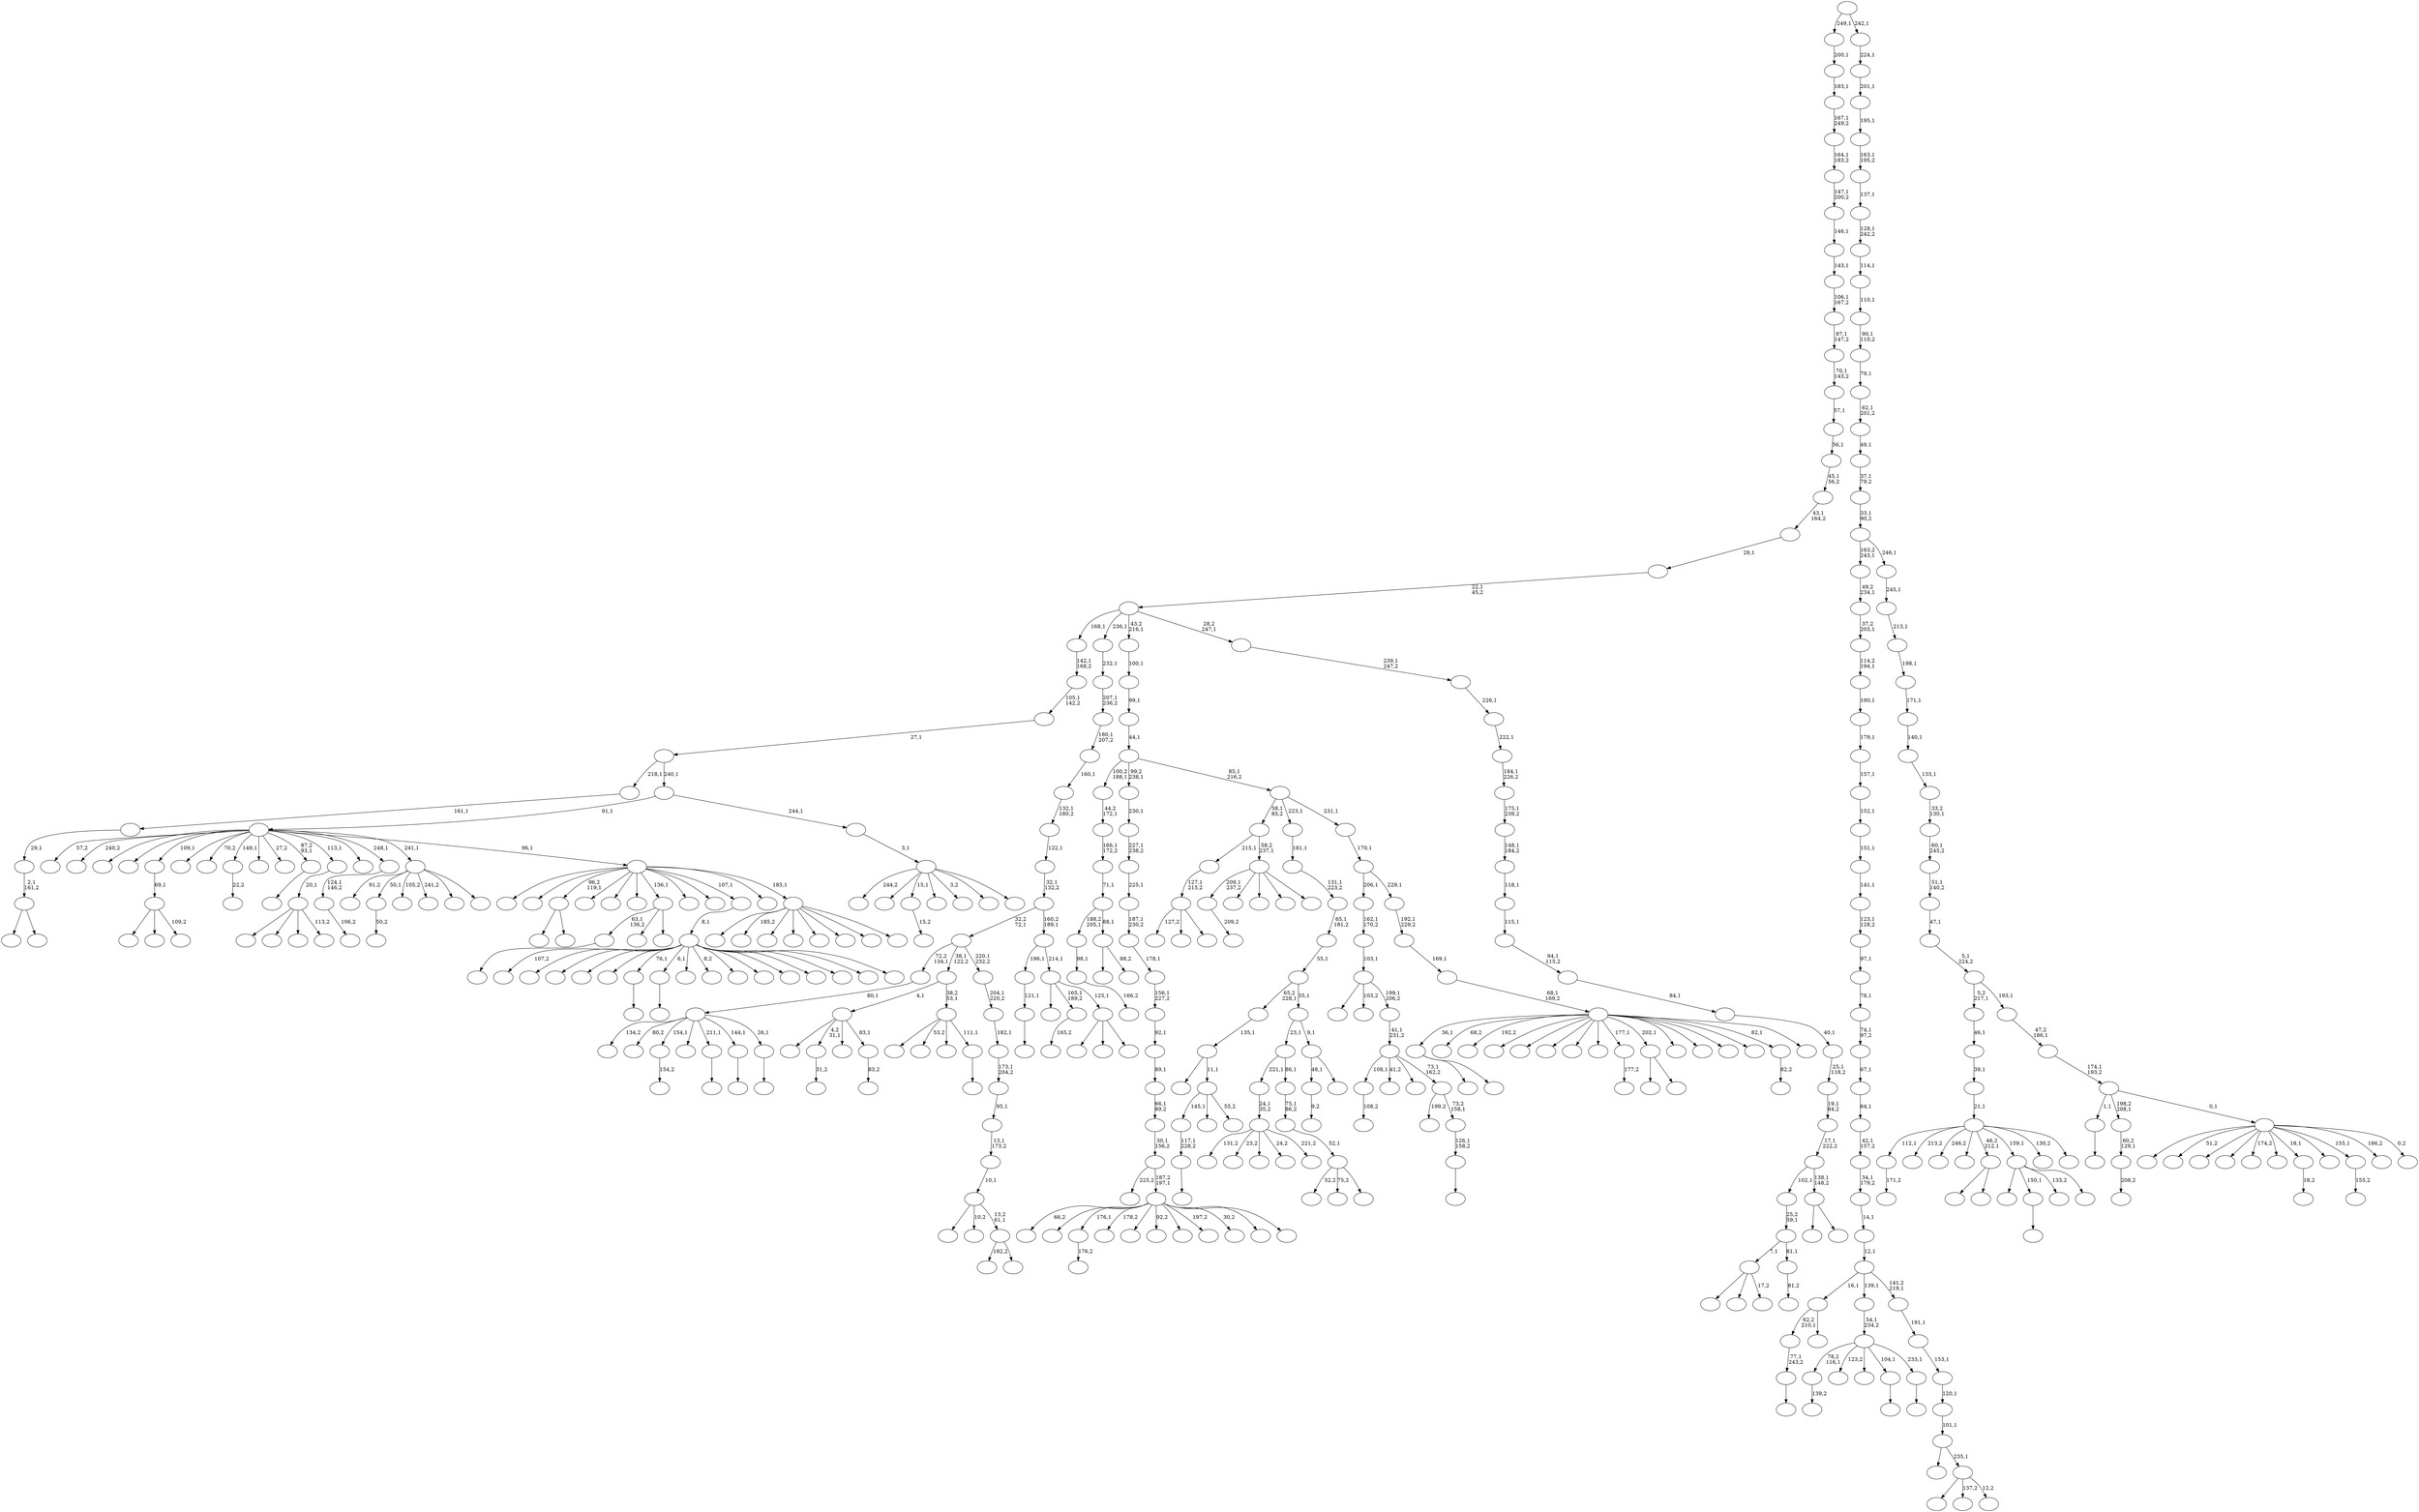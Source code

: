 digraph T {
	450 [label=""]
	449 [label=""]
	448 [label=""]
	447 [label=""]
	446 [label=""]
	445 [label=""]
	444 [label=""]
	443 [label=""]
	442 [label=""]
	441 [label=""]
	440 [label=""]
	439 [label=""]
	438 [label=""]
	437 [label=""]
	436 [label=""]
	435 [label=""]
	434 [label=""]
	433 [label=""]
	432 [label=""]
	431 [label=""]
	430 [label=""]
	429 [label=""]
	428 [label=""]
	427 [label=""]
	426 [label=""]
	425 [label=""]
	424 [label=""]
	423 [label=""]
	422 [label=""]
	421 [label=""]
	420 [label=""]
	419 [label=""]
	418 [label=""]
	417 [label=""]
	416 [label=""]
	415 [label=""]
	414 [label=""]
	413 [label=""]
	412 [label=""]
	411 [label=""]
	410 [label=""]
	409 [label=""]
	408 [label=""]
	407 [label=""]
	406 [label=""]
	405 [label=""]
	404 [label=""]
	403 [label=""]
	402 [label=""]
	401 [label=""]
	400 [label=""]
	399 [label=""]
	398 [label=""]
	397 [label=""]
	396 [label=""]
	395 [label=""]
	394 [label=""]
	393 [label=""]
	392 [label=""]
	391 [label=""]
	390 [label=""]
	389 [label=""]
	388 [label=""]
	387 [label=""]
	386 [label=""]
	385 [label=""]
	384 [label=""]
	383 [label=""]
	382 [label=""]
	381 [label=""]
	380 [label=""]
	379 [label=""]
	378 [label=""]
	377 [label=""]
	376 [label=""]
	375 [label=""]
	374 [label=""]
	373 [label=""]
	372 [label=""]
	371 [label=""]
	370 [label=""]
	369 [label=""]
	368 [label=""]
	367 [label=""]
	366 [label=""]
	365 [label=""]
	364 [label=""]
	363 [label=""]
	362 [label=""]
	361 [label=""]
	360 [label=""]
	359 [label=""]
	358 [label=""]
	357 [label=""]
	356 [label=""]
	355 [label=""]
	354 [label=""]
	353 [label=""]
	352 [label=""]
	351 [label=""]
	350 [label=""]
	349 [label=""]
	348 [label=""]
	347 [label=""]
	346 [label=""]
	345 [label=""]
	344 [label=""]
	343 [label=""]
	342 [label=""]
	341 [label=""]
	340 [label=""]
	339 [label=""]
	338 [label=""]
	337 [label=""]
	336 [label=""]
	335 [label=""]
	334 [label=""]
	333 [label=""]
	332 [label=""]
	331 [label=""]
	330 [label=""]
	329 [label=""]
	328 [label=""]
	327 [label=""]
	326 [label=""]
	325 [label=""]
	324 [label=""]
	323 [label=""]
	322 [label=""]
	321 [label=""]
	320 [label=""]
	319 [label=""]
	318 [label=""]
	317 [label=""]
	316 [label=""]
	315 [label=""]
	314 [label=""]
	313 [label=""]
	312 [label=""]
	311 [label=""]
	310 [label=""]
	309 [label=""]
	308 [label=""]
	307 [label=""]
	306 [label=""]
	305 [label=""]
	304 [label=""]
	303 [label=""]
	302 [label=""]
	301 [label=""]
	300 [label=""]
	299 [label=""]
	298 [label=""]
	297 [label=""]
	296 [label=""]
	295 [label=""]
	294 [label=""]
	293 [label=""]
	292 [label=""]
	291 [label=""]
	290 [label=""]
	289 [label=""]
	288 [label=""]
	287 [label=""]
	286 [label=""]
	285 [label=""]
	284 [label=""]
	283 [label=""]
	282 [label=""]
	281 [label=""]
	280 [label=""]
	279 [label=""]
	278 [label=""]
	277 [label=""]
	276 [label=""]
	275 [label=""]
	274 [label=""]
	273 [label=""]
	272 [label=""]
	271 [label=""]
	270 [label=""]
	269 [label=""]
	268 [label=""]
	267 [label=""]
	266 [label=""]
	265 [label=""]
	264 [label=""]
	263 [label=""]
	262 [label=""]
	261 [label=""]
	260 [label=""]
	259 [label=""]
	258 [label=""]
	257 [label=""]
	256 [label=""]
	255 [label=""]
	254 [label=""]
	253 [label=""]
	252 [label=""]
	251 [label=""]
	250 [label=""]
	249 [label=""]
	248 [label=""]
	247 [label=""]
	246 [label=""]
	245 [label=""]
	244 [label=""]
	243 [label=""]
	242 [label=""]
	241 [label=""]
	240 [label=""]
	239 [label=""]
	238 [label=""]
	237 [label=""]
	236 [label=""]
	235 [label=""]
	234 [label=""]
	233 [label=""]
	232 [label=""]
	231 [label=""]
	230 [label=""]
	229 [label=""]
	228 [label=""]
	227 [label=""]
	226 [label=""]
	225 [label=""]
	224 [label=""]
	223 [label=""]
	222 [label=""]
	221 [label=""]
	220 [label=""]
	219 [label=""]
	218 [label=""]
	217 [label=""]
	216 [label=""]
	215 [label=""]
	214 [label=""]
	213 [label=""]
	212 [label=""]
	211 [label=""]
	210 [label=""]
	209 [label=""]
	208 [label=""]
	207 [label=""]
	206 [label=""]
	205 [label=""]
	204 [label=""]
	203 [label=""]
	202 [label=""]
	201 [label=""]
	200 [label=""]
	199 [label=""]
	198 [label=""]
	197 [label=""]
	196 [label=""]
	195 [label=""]
	194 [label=""]
	193 [label=""]
	192 [label=""]
	191 [label=""]
	190 [label=""]
	189 [label=""]
	188 [label=""]
	187 [label=""]
	186 [label=""]
	185 [label=""]
	184 [label=""]
	183 [label=""]
	182 [label=""]
	181 [label=""]
	180 [label=""]
	179 [label=""]
	178 [label=""]
	177 [label=""]
	176 [label=""]
	175 [label=""]
	174 [label=""]
	173 [label=""]
	172 [label=""]
	171 [label=""]
	170 [label=""]
	169 [label=""]
	168 [label=""]
	167 [label=""]
	166 [label=""]
	165 [label=""]
	164 [label=""]
	163 [label=""]
	162 [label=""]
	161 [label=""]
	160 [label=""]
	159 [label=""]
	158 [label=""]
	157 [label=""]
	156 [label=""]
	155 [label=""]
	154 [label=""]
	153 [label=""]
	152 [label=""]
	151 [label=""]
	150 [label=""]
	149 [label=""]
	148 [label=""]
	147 [label=""]
	146 [label=""]
	145 [label=""]
	144 [label=""]
	143 [label=""]
	142 [label=""]
	141 [label=""]
	140 [label=""]
	139 [label=""]
	138 [label=""]
	137 [label=""]
	136 [label=""]
	135 [label=""]
	134 [label=""]
	133 [label=""]
	132 [label=""]
	131 [label=""]
	130 [label=""]
	129 [label=""]
	128 [label=""]
	127 [label=""]
	126 [label=""]
	125 [label=""]
	124 [label=""]
	123 [label=""]
	122 [label=""]
	121 [label=""]
	120 [label=""]
	119 [label=""]
	118 [label=""]
	117 [label=""]
	116 [label=""]
	115 [label=""]
	114 [label=""]
	113 [label=""]
	112 [label=""]
	111 [label=""]
	110 [label=""]
	109 [label=""]
	108 [label=""]
	107 [label=""]
	106 [label=""]
	105 [label=""]
	104 [label=""]
	103 [label=""]
	102 [label=""]
	101 [label=""]
	100 [label=""]
	99 [label=""]
	98 [label=""]
	97 [label=""]
	96 [label=""]
	95 [label=""]
	94 [label=""]
	93 [label=""]
	92 [label=""]
	91 [label=""]
	90 [label=""]
	89 [label=""]
	88 [label=""]
	87 [label=""]
	86 [label=""]
	85 [label=""]
	84 [label=""]
	83 [label=""]
	82 [label=""]
	81 [label=""]
	80 [label=""]
	79 [label=""]
	78 [label=""]
	77 [label=""]
	76 [label=""]
	75 [label=""]
	74 [label=""]
	73 [label=""]
	72 [label=""]
	71 [label=""]
	70 [label=""]
	69 [label=""]
	68 [label=""]
	67 [label=""]
	66 [label=""]
	65 [label=""]
	64 [label=""]
	63 [label=""]
	62 [label=""]
	61 [label=""]
	60 [label=""]
	59 [label=""]
	58 [label=""]
	57 [label=""]
	56 [label=""]
	55 [label=""]
	54 [label=""]
	53 [label=""]
	52 [label=""]
	51 [label=""]
	50 [label=""]
	49 [label=""]
	48 [label=""]
	47 [label=""]
	46 [label=""]
	45 [label=""]
	44 [label=""]
	43 [label=""]
	42 [label=""]
	41 [label=""]
	40 [label=""]
	39 [label=""]
	38 [label=""]
	37 [label=""]
	36 [label=""]
	35 [label=""]
	34 [label=""]
	33 [label=""]
	32 [label=""]
	31 [label=""]
	30 [label=""]
	29 [label=""]
	28 [label=""]
	27 [label=""]
	26 [label=""]
	25 [label=""]
	24 [label=""]
	23 [label=""]
	22 [label=""]
	21 [label=""]
	20 [label=""]
	19 [label=""]
	18 [label=""]
	17 [label=""]
	16 [label=""]
	15 [label=""]
	14 [label=""]
	13 [label=""]
	12 [label=""]
	11 [label=""]
	10 [label=""]
	9 [label=""]
	8 [label=""]
	7 [label=""]
	6 [label=""]
	5 [label=""]
	4 [label=""]
	3 [label=""]
	2 [label=""]
	1 [label=""]
	0 [label=""]
	442 -> 443 [label=""]
	441 -> 442 [label="117,1\n228,2"]
	435 -> 436 [label="171,2"]
	428 -> 429 [label=""]
	424 -> 425 [label=""]
	420 -> 427 [label=""]
	420 -> 421 [label=""]
	416 -> 417 [label=""]
	415 -> 416 [label="77,1\n243,2"]
	407 -> 439 [label=""]
	407 -> 408 [label=""]
	405 -> 406 [label="50,2"]
	401 -> 402 [label="209,2"]
	392 -> 393 [label=""]
	389 -> 390 [label="139,2"]
	385 -> 386 [label="154,2"]
	383 -> 432 [label=""]
	383 -> 384 [label=""]
	382 -> 383 [label="2,1\n161,2"]
	381 -> 382 [label="29,1"]
	380 -> 381 [label="161,1"]
	373 -> 374 [label="176,2"]
	371 -> 372 [label=""]
	370 -> 371 [label="121,1"]
	362 -> 412 [label=""]
	362 -> 363 [label=""]
	360 -> 361 [label="166,2"]
	359 -> 360 [label="98,1"]
	355 -> 356 [label=""]
	353 -> 415 [label="62,2\n210,1"]
	353 -> 354 [label=""]
	351 -> 352 [label="18,2"]
	333 -> 378 [label=""]
	333 -> 347 [label=""]
	333 -> 334 [label="109,2"]
	332 -> 333 [label="69,1"]
	330 -> 331 [label=""]
	324 -> 441 [label="145,1"]
	324 -> 364 [label=""]
	324 -> 325 [label="55,2"]
	323 -> 423 [label=""]
	323 -> 324 [label="11,1"]
	322 -> 323 [label="135,1"]
	320 -> 321 [label=""]
	312 -> 313 [label="31,2"]
	310 -> 311 [label="15,2"]
	303 -> 304 [label="22,2"]
	299 -> 422 [label="127,2"]
	299 -> 335 [label=""]
	299 -> 300 [label=""]
	298 -> 299 [label="127,1\n215,2"]
	293 -> 358 [label=""]
	293 -> 294 [label="88,2"]
	292 -> 359 [label="188,2\n205,1"]
	292 -> 293 [label="88,1"]
	291 -> 292 [label="71,1"]
	290 -> 291 [label="166,1\n172,2"]
	289 -> 290 [label="44,2\n172,1"]
	278 -> 279 [label=""]
	276 -> 430 [label="131,2"]
	276 -> 343 [label="23,2"]
	276 -> 306 [label=""]
	276 -> 281 [label="24,2"]
	276 -> 277 [label="221,2"]
	275 -> 276 [label="24,1\n35,2"]
	273 -> 340 [label=""]
	273 -> 328 [label=""]
	273 -> 274 [label="17,2"]
	271 -> 392 [label="63,1\n136,2"]
	271 -> 283 [label=""]
	271 -> 272 [label=""]
	268 -> 269 [label="177,2"]
	266 -> 267 [label="165,2"]
	263 -> 339 [label=""]
	263 -> 264 [label=""]
	259 -> 447 [label=""]
	259 -> 424 [label="150,1"]
	259 -> 342 [label="133,2"]
	259 -> 260 [label=""]
	256 -> 257 [label="9,2"]
	253 -> 254 [label="208,2"]
	252 -> 253 [label="60,2\n129,1"]
	250 -> 251 [label=""]
	249 -> 411 [label="134,2"]
	249 -> 409 [label="80,2"]
	249 -> 385 [label="154,1"]
	249 -> 369 [label=""]
	249 -> 330 [label="211,1"]
	249 -> 278 [label="144,1"]
	249 -> 250 [label="26,1"]
	248 -> 249 [label="80,1"]
	246 -> 247 [label="108,2"]
	241 -> 444 [label="52,2"]
	241 -> 350 [label="75,2"]
	241 -> 242 [label=""]
	240 -> 241 [label="52,1"]
	239 -> 240 [label="75,1\n86,2"]
	238 -> 275 [label="221,1"]
	238 -> 239 [label="86,1"]
	234 -> 235 [label=""]
	232 -> 233 [label="155,2"]
	225 -> 226 [label="83,2"]
	224 -> 446 [label=""]
	224 -> 312 [label="4,2\n31,1"]
	224 -> 296 [label=""]
	224 -> 225 [label="83,1"]
	220 -> 410 [label="66,2"]
	220 -> 387 [label=""]
	220 -> 373 [label="176,1"]
	220 -> 368 [label="178,2"]
	220 -> 366 [label=""]
	220 -> 348 [label="92,2"]
	220 -> 346 [label=""]
	220 -> 319 [label="197,2"]
	220 -> 270 [label="30,2"]
	220 -> 229 [label=""]
	220 -> 221 [label=""]
	219 -> 341 [label="225,2"]
	219 -> 220 [label="187,2\n197,1"]
	218 -> 219 [label="30,1\n156,2"]
	217 -> 218 [label="66,1\n89,2"]
	216 -> 217 [label="89,1"]
	215 -> 216 [label="92,1"]
	214 -> 215 [label="156,1\n227,2"]
	213 -> 214 [label="178,1"]
	212 -> 213 [label="187,1\n230,2"]
	211 -> 212 [label="225,1"]
	210 -> 211 [label="227,1\n238,2"]
	209 -> 210 [label="230,1"]
	205 -> 419 [label=""]
	205 -> 315 [label=""]
	205 -> 297 [label=""]
	205 -> 206 [label="113,2"]
	204 -> 205 [label="20,1"]
	199 -> 437 [label="107,2"]
	199 -> 433 [label=""]
	199 -> 426 [label=""]
	199 -> 395 [label=""]
	199 -> 379 [label=""]
	199 -> 355 [label="76,1"]
	199 -> 320 [label="6,1"]
	199 -> 316 [label=""]
	199 -> 302 [label="8,2"]
	199 -> 301 [label=""]
	199 -> 286 [label=""]
	199 -> 258 [label=""]
	199 -> 228 [label=""]
	199 -> 202 [label=""]
	199 -> 201 [label=""]
	199 -> 200 [label=""]
	198 -> 199 [label="8,1"]
	194 -> 195 [label="106,2"]
	193 -> 194 [label="124,1\n146,2"]
	189 -> 440 [label="91,2"]
	189 -> 405 [label="50,1"]
	189 -> 388 [label="105,2"]
	189 -> 344 [label="241,2"]
	189 -> 284 [label=""]
	189 -> 190 [label=""]
	183 -> 184 [label=""]
	181 -> 435 [label="112,1"]
	181 -> 394 [label="213,2"]
	181 -> 377 [label="246,2"]
	181 -> 375 [label=""]
	181 -> 362 [label="46,2\n212,1"]
	181 -> 259 [label="159,1"]
	181 -> 243 [label="130,2"]
	181 -> 182 [label=""]
	180 -> 181 [label="21,1"]
	179 -> 180 [label="39,1"]
	178 -> 179 [label="46,1"]
	175 -> 176 [label=""]
	174 -> 285 [label=""]
	174 -> 280 [label="53,2"]
	174 -> 192 [label=""]
	174 -> 175 [label="111,1"]
	173 -> 224 [label="4,1"]
	173 -> 174 [label="38,2\n53,1"]
	171 -> 172 [label=""]
	170 -> 389 [label="78,2\n116,1"]
	170 -> 337 [label="123,2"]
	170 -> 188 [label=""]
	170 -> 183 [label="104,1"]
	170 -> 171 [label="233,1"]
	169 -> 170 [label="54,1\n234,2"]
	167 -> 305 [label=""]
	167 -> 262 [label="137,2"]
	167 -> 168 [label="12,2"]
	166 -> 196 [label=""]
	166 -> 167 [label="235,1"]
	165 -> 166 [label="101,1"]
	164 -> 165 [label="120,1"]
	163 -> 164 [label="153,1"]
	162 -> 163 [label="191,1"]
	161 -> 353 [label="16,1"]
	161 -> 169 [label="139,1"]
	161 -> 162 [label="141,2\n219,1"]
	160 -> 161 [label="12,1"]
	159 -> 160 [label="14,1"]
	158 -> 159 [label="34,1\n179,2"]
	157 -> 158 [label="42,1\n157,2"]
	156 -> 157 [label="64,1"]
	155 -> 156 [label="67,1"]
	154 -> 155 [label="74,1\n97,2"]
	153 -> 154 [label="78,1"]
	152 -> 153 [label="97,1"]
	151 -> 152 [label="123,1\n128,2"]
	150 -> 151 [label="141,1"]
	149 -> 150 [label="151,1"]
	148 -> 149 [label="152,1"]
	147 -> 148 [label="157,1"]
	146 -> 147 [label="179,1"]
	145 -> 146 [label="190,1"]
	144 -> 145 [label="114,2\n194,1"]
	143 -> 144 [label="37,2\n203,1"]
	142 -> 143 [label="49,2\n234,1"]
	139 -> 401 [label="209,1\n237,2"]
	139 -> 349 [label=""]
	139 -> 245 [label=""]
	139 -> 208 [label=""]
	139 -> 140 [label=""]
	138 -> 298 [label="215,1"]
	138 -> 139 [label="58,2\n237,1"]
	136 -> 137 [label=""]
	135 -> 136 [label="126,1\n158,2"]
	134 -> 265 [label="199,2"]
	134 -> 135 [label="73,2\n158,1"]
	133 -> 246 [label="108,1"]
	133 -> 230 [label="41,2"]
	133 -> 141 [label=""]
	133 -> 134 [label="73,1\n162,2"]
	132 -> 133 [label="41,1\n231,2"]
	131 -> 309 [label=""]
	131 -> 203 [label="103,2"]
	131 -> 132 [label="199,1\n206,2"]
	130 -> 131 [label="103,1"]
	129 -> 130 [label="162,1\n170,2"]
	126 -> 365 [label=""]
	126 -> 336 [label="185,2"]
	126 -> 314 [label=""]
	126 -> 255 [label=""]
	126 -> 237 [label=""]
	126 -> 185 [label=""]
	126 -> 177 [label=""]
	126 -> 127 [label=""]
	125 -> 449 [label=""]
	125 -> 438 [label=""]
	125 -> 407 [label="96,2\n119,1"]
	125 -> 376 [label=""]
	125 -> 329 [label=""]
	125 -> 327 [label=""]
	125 -> 271 [label="136,1"]
	125 -> 244 [label=""]
	125 -> 223 [label=""]
	125 -> 198 [label="107,1"]
	125 -> 186 [label=""]
	125 -> 126 [label="185,1"]
	124 -> 434 [label="57,2"]
	124 -> 418 [label="240,2"]
	124 -> 413 [label=""]
	124 -> 400 [label=""]
	124 -> 332 [label="109,1"]
	124 -> 318 [label=""]
	124 -> 317 [label="70,2"]
	124 -> 303 [label="149,1"]
	124 -> 295 [label=""]
	124 -> 287 [label="27,2"]
	124 -> 234 [label="87,2\n93,1"]
	124 -> 204 [label="113,1"]
	124 -> 197 [label=""]
	124 -> 193 [label="248,1"]
	124 -> 189 [label="241,1"]
	124 -> 125 [label="96,1"]
	121 -> 122 [label="81,2"]
	120 -> 273 [label="7,1"]
	120 -> 121 [label="81,1"]
	119 -> 120 [label="25,2\n59,1"]
	117 -> 398 [label="244,2"]
	117 -> 391 [label=""]
	117 -> 310 [label="15,1"]
	117 -> 261 [label=""]
	117 -> 236 [label="3,2"]
	117 -> 222 [label=""]
	117 -> 118 [label=""]
	116 -> 117 [label="3,1"]
	115 -> 124 [label="91,1"]
	115 -> 116 [label="244,1"]
	114 -> 380 [label="218,1"]
	114 -> 115 [label="240,1"]
	113 -> 114 [label="27,1"]
	112 -> 113 [label="105,1\n142,2"]
	111 -> 112 [label="142,1\n168,2"]
	109 -> 345 [label="182,2"]
	109 -> 110 [label=""]
	108 -> 403 [label=""]
	108 -> 231 [label="10,2"]
	108 -> 109 [label="13,2\n61,1"]
	107 -> 108 [label="10,1"]
	106 -> 107 [label="13,1\n173,2"]
	105 -> 106 [label="95,1"]
	104 -> 105 [label="173,1\n204,2"]
	103 -> 104 [label="182,1"]
	102 -> 103 [label="204,1\n220,2"]
	101 -> 248 [label="72,2\n134,1"]
	101 -> 173 [label="38,1\n122,2"]
	101 -> 102 [label="220,1\n232,2"]
	99 -> 307 [label=""]
	99 -> 128 [label=""]
	99 -> 100 [label=""]
	98 -> 404 [label=""]
	98 -> 266 [label="165,1\n189,2"]
	98 -> 99 [label="125,1"]
	97 -> 370 [label="196,1"]
	97 -> 98 [label="214,1"]
	96 -> 101 [label="32,2\n72,1"]
	96 -> 97 [label="160,2\n189,1"]
	95 -> 96 [label="32,1\n132,2"]
	94 -> 95 [label="122,1"]
	93 -> 94 [label="132,1\n180,2"]
	92 -> 93 [label="160,1"]
	91 -> 92 [label="180,1\n207,2"]
	90 -> 91 [label="207,1\n236,2"]
	89 -> 90 [label="232,1"]
	87 -> 256 [label="48,1"]
	87 -> 88 [label=""]
	86 -> 238 [label="23,1"]
	86 -> 87 [label="9,1"]
	85 -> 322 [label="65,2\n228,1"]
	85 -> 86 [label="35,1"]
	84 -> 85 [label="55,1"]
	83 -> 84 [label="65,1\n181,2"]
	82 -> 83 [label="131,1\n223,2"]
	81 -> 82 [label="181,1"]
	79 -> 80 [label="82,2"]
	77 -> 420 [label="36,1"]
	77 -> 399 [label="68,2"]
	77 -> 396 [label="192,2"]
	77 -> 367 [label=""]
	77 -> 357 [label=""]
	77 -> 326 [label=""]
	77 -> 288 [label=""]
	77 -> 282 [label=""]
	77 -> 268 [label="177,1"]
	77 -> 263 [label="202,1"]
	77 -> 227 [label=""]
	77 -> 207 [label=""]
	77 -> 187 [label=""]
	77 -> 123 [label=""]
	77 -> 79 [label="82,1"]
	77 -> 78 [label=""]
	76 -> 77 [label="68,1\n169,2"]
	75 -> 76 [label="169,1"]
	74 -> 75 [label="192,1\n229,2"]
	73 -> 129 [label="206,1"]
	73 -> 74 [label="229,1"]
	72 -> 73 [label="170,1"]
	71 -> 138 [label="58,1\n85,2"]
	71 -> 81 [label="223,1"]
	71 -> 72 [label="231,1"]
	70 -> 289 [label="100,2\n188,1"]
	70 -> 209 [label="99,2\n238,1"]
	70 -> 71 [label="85,1\n216,2"]
	69 -> 70 [label="44,1"]
	68 -> 69 [label="99,1"]
	67 -> 68 [label="100,1"]
	65 -> 308 [label=""]
	65 -> 66 [label=""]
	64 -> 119 [label="102,1"]
	64 -> 65 [label="138,1\n148,2"]
	63 -> 64 [label="17,1\n222,2"]
	62 -> 63 [label="19,1\n84,2"]
	61 -> 62 [label="25,1\n118,2"]
	60 -> 61 [label="40,1"]
	59 -> 60 [label="84,1"]
	58 -> 59 [label="94,1\n115,2"]
	57 -> 58 [label="115,1"]
	56 -> 57 [label="118,1"]
	55 -> 56 [label="148,1\n184,2"]
	54 -> 55 [label="175,1\n239,2"]
	53 -> 54 [label="184,1\n226,2"]
	52 -> 53 [label="222,1"]
	51 -> 52 [label="226,1"]
	50 -> 51 [label="239,1\n247,2"]
	49 -> 111 [label="168,1"]
	49 -> 89 [label="236,1"]
	49 -> 67 [label="43,2\n216,1"]
	49 -> 50 [label="28,2\n247,1"]
	48 -> 49 [label="22,1\n45,2"]
	47 -> 48 [label="28,1"]
	46 -> 47 [label="43,1\n164,2"]
	45 -> 46 [label="45,1\n56,2"]
	44 -> 45 [label="56,1"]
	43 -> 44 [label="57,1"]
	42 -> 43 [label="70,1\n143,2"]
	41 -> 42 [label="87,1\n147,2"]
	40 -> 41 [label="106,1\n167,2"]
	39 -> 40 [label="143,1"]
	38 -> 39 [label="146,1"]
	37 -> 38 [label="147,1\n200,2"]
	36 -> 37 [label="164,1\n183,2"]
	35 -> 36 [label="167,1\n249,2"]
	34 -> 35 [label="183,1"]
	33 -> 34 [label="200,1"]
	31 -> 450 [label=""]
	31 -> 448 [label="51,2"]
	31 -> 445 [label=""]
	31 -> 431 [label=""]
	31 -> 414 [label="174,2"]
	31 -> 397 [label=""]
	31 -> 351 [label="18,1"]
	31 -> 338 [label=""]
	31 -> 232 [label="155,1"]
	31 -> 191 [label="186,2"]
	31 -> 32 [label="0,2"]
	30 -> 428 [label="1,1"]
	30 -> 252 [label="198,2\n208,1"]
	30 -> 31 [label="0,1"]
	29 -> 30 [label="174,1\n193,2"]
	28 -> 29 [label="47,2\n186,1"]
	27 -> 178 [label="5,2\n217,1"]
	27 -> 28 [label="193,1"]
	26 -> 27 [label="5,1\n224,2"]
	25 -> 26 [label="47,1"]
	24 -> 25 [label="51,1\n140,2"]
	23 -> 24 [label="60,1\n245,2"]
	22 -> 23 [label="33,2\n130,1"]
	21 -> 22 [label="133,1"]
	20 -> 21 [label="140,1"]
	19 -> 20 [label="171,1"]
	18 -> 19 [label="198,1"]
	17 -> 18 [label="213,1"]
	16 -> 17 [label="245,1"]
	15 -> 142 [label="163,2\n243,1"]
	15 -> 16 [label="246,1"]
	14 -> 15 [label="33,1\n90,2"]
	13 -> 14 [label="37,1\n79,2"]
	12 -> 13 [label="49,1"]
	11 -> 12 [label="62,1\n201,2"]
	10 -> 11 [label="79,1"]
	9 -> 10 [label="90,1\n110,2"]
	8 -> 9 [label="110,1"]
	7 -> 8 [label="114,1"]
	6 -> 7 [label="128,1\n242,2"]
	5 -> 6 [label="137,1"]
	4 -> 5 [label="163,1\n195,2"]
	3 -> 4 [label="195,1"]
	2 -> 3 [label="201,1"]
	1 -> 2 [label="224,1"]
	0 -> 33 [label="249,1"]
	0 -> 1 [label="242,1"]
}

